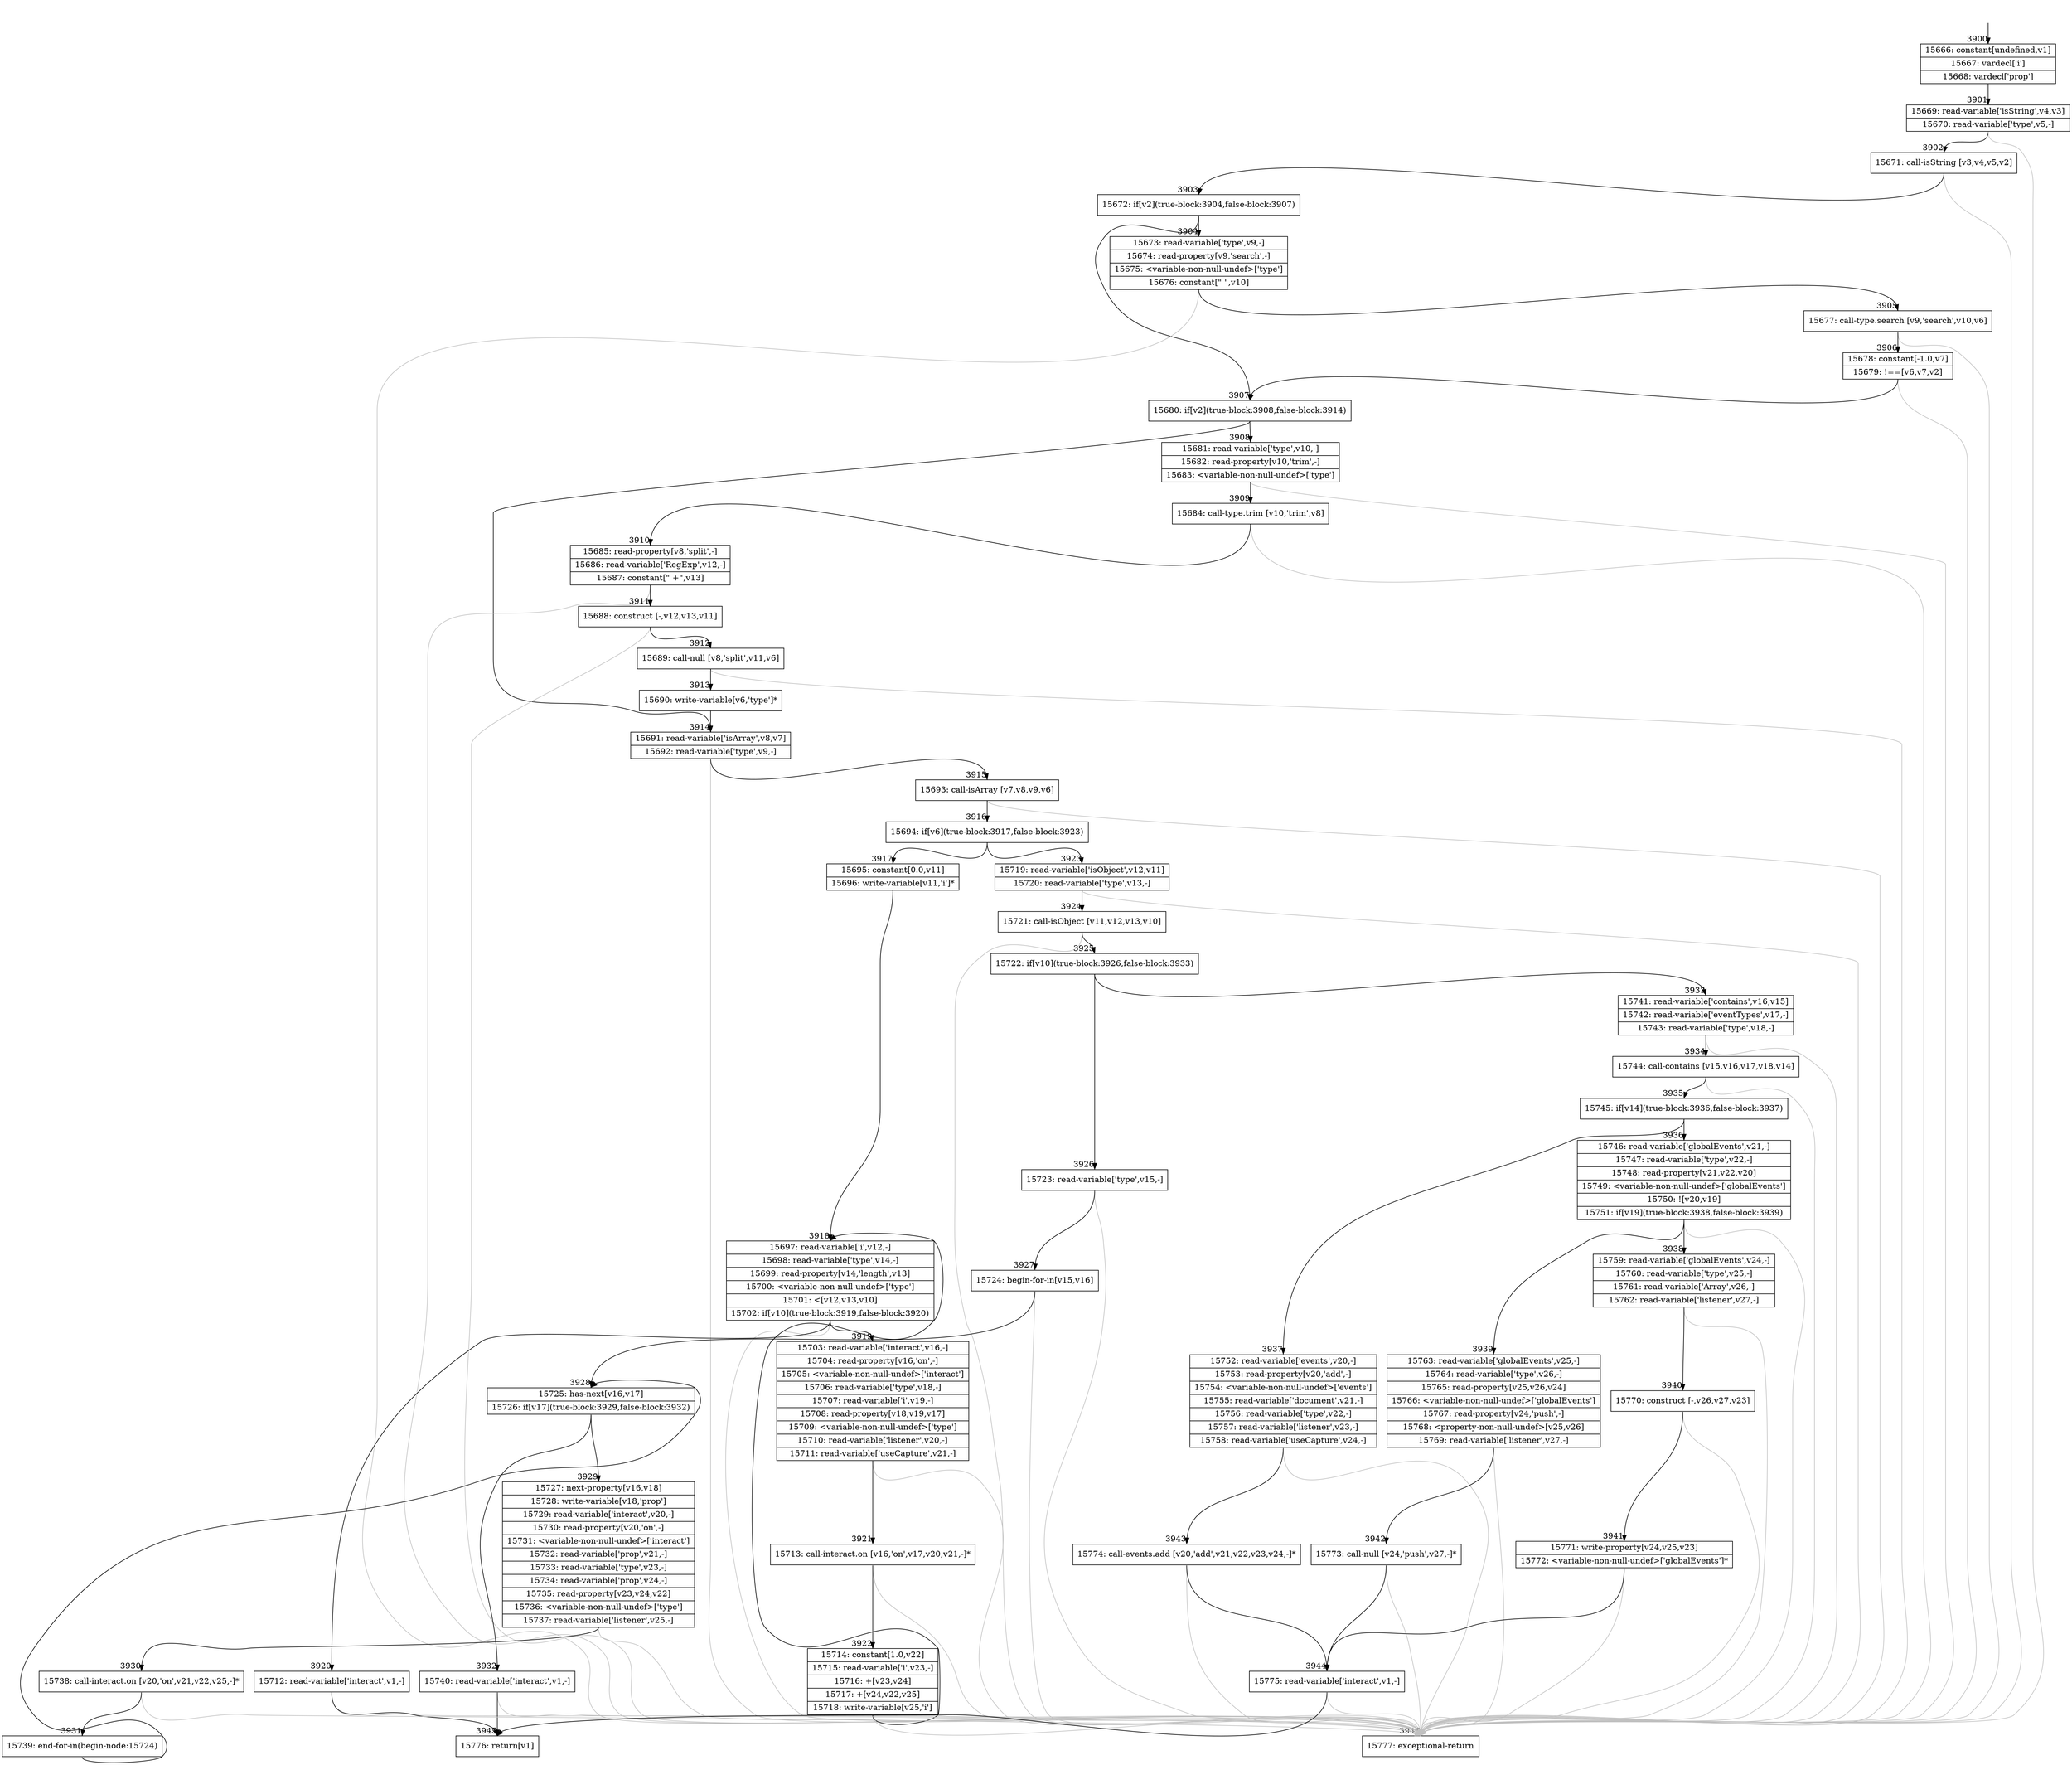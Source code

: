 digraph {
rankdir="TD"
BB_entry165[shape=none,label=""];
BB_entry165 -> BB3900 [tailport=s, headport=n, headlabel="    3900"]
BB3900 [shape=record label="{15666: constant[undefined,v1]|15667: vardecl['i']|15668: vardecl['prop']}" ] 
BB3900 -> BB3901 [tailport=s, headport=n, headlabel="      3901"]
BB3901 [shape=record label="{15669: read-variable['isString',v4,v3]|15670: read-variable['type',v5,-]}" ] 
BB3901 -> BB3902 [tailport=s, headport=n, headlabel="      3902"]
BB3901 -> BB3946 [tailport=s, headport=n, color=gray, headlabel="      3946"]
BB3902 [shape=record label="{15671: call-isString [v3,v4,v5,v2]}" ] 
BB3902 -> BB3903 [tailport=s, headport=n, headlabel="      3903"]
BB3902 -> BB3946 [tailport=s, headport=n, color=gray]
BB3903 [shape=record label="{15672: if[v2](true-block:3904,false-block:3907)}" ] 
BB3903 -> BB3907 [tailport=s, headport=n, headlabel="      3907"]
BB3903 -> BB3904 [tailport=s, headport=n, headlabel="      3904"]
BB3904 [shape=record label="{15673: read-variable['type',v9,-]|15674: read-property[v9,'search',-]|15675: \<variable-non-null-undef\>['type']|15676: constant[\" \",v10]}" ] 
BB3904 -> BB3905 [tailport=s, headport=n, headlabel="      3905"]
BB3904 -> BB3946 [tailport=s, headport=n, color=gray]
BB3905 [shape=record label="{15677: call-type.search [v9,'search',v10,v6]}" ] 
BB3905 -> BB3906 [tailport=s, headport=n, headlabel="      3906"]
BB3905 -> BB3946 [tailport=s, headport=n, color=gray]
BB3906 [shape=record label="{15678: constant[-1.0,v7]|15679: !==[v6,v7,v2]}" ] 
BB3906 -> BB3907 [tailport=s, headport=n]
BB3906 -> BB3946 [tailport=s, headport=n, color=gray]
BB3907 [shape=record label="{15680: if[v2](true-block:3908,false-block:3914)}" ] 
BB3907 -> BB3908 [tailport=s, headport=n, headlabel="      3908"]
BB3907 -> BB3914 [tailport=s, headport=n, headlabel="      3914"]
BB3908 [shape=record label="{15681: read-variable['type',v10,-]|15682: read-property[v10,'trim',-]|15683: \<variable-non-null-undef\>['type']}" ] 
BB3908 -> BB3909 [tailport=s, headport=n, headlabel="      3909"]
BB3908 -> BB3946 [tailport=s, headport=n, color=gray]
BB3909 [shape=record label="{15684: call-type.trim [v10,'trim',v8]}" ] 
BB3909 -> BB3910 [tailport=s, headport=n, headlabel="      3910"]
BB3909 -> BB3946 [tailport=s, headport=n, color=gray]
BB3910 [shape=record label="{15685: read-property[v8,'split',-]|15686: read-variable['RegExp',v12,-]|15687: constant[\" +\",v13]}" ] 
BB3910 -> BB3911 [tailport=s, headport=n, headlabel="      3911"]
BB3910 -> BB3946 [tailport=s, headport=n, color=gray]
BB3911 [shape=record label="{15688: construct [-,v12,v13,v11]}" ] 
BB3911 -> BB3912 [tailport=s, headport=n, headlabel="      3912"]
BB3911 -> BB3946 [tailport=s, headport=n, color=gray]
BB3912 [shape=record label="{15689: call-null [v8,'split',v11,v6]}" ] 
BB3912 -> BB3913 [tailport=s, headport=n, headlabel="      3913"]
BB3912 -> BB3946 [tailport=s, headport=n, color=gray]
BB3913 [shape=record label="{15690: write-variable[v6,'type']*}" ] 
BB3913 -> BB3914 [tailport=s, headport=n]
BB3914 [shape=record label="{15691: read-variable['isArray',v8,v7]|15692: read-variable['type',v9,-]}" ] 
BB3914 -> BB3915 [tailport=s, headport=n, headlabel="      3915"]
BB3914 -> BB3946 [tailport=s, headport=n, color=gray]
BB3915 [shape=record label="{15693: call-isArray [v7,v8,v9,v6]}" ] 
BB3915 -> BB3916 [tailport=s, headport=n, headlabel="      3916"]
BB3915 -> BB3946 [tailport=s, headport=n, color=gray]
BB3916 [shape=record label="{15694: if[v6](true-block:3917,false-block:3923)}" ] 
BB3916 -> BB3917 [tailport=s, headport=n, headlabel="      3917"]
BB3916 -> BB3923 [tailport=s, headport=n, headlabel="      3923"]
BB3917 [shape=record label="{15695: constant[0.0,v11]|15696: write-variable[v11,'i']*}" ] 
BB3917 -> BB3918 [tailport=s, headport=n, headlabel="      3918"]
BB3918 [shape=record label="{15697: read-variable['i',v12,-]|15698: read-variable['type',v14,-]|15699: read-property[v14,'length',v13]|15700: \<variable-non-null-undef\>['type']|15701: \<[v12,v13,v10]|15702: if[v10](true-block:3919,false-block:3920)}" ] 
BB3918 -> BB3919 [tailport=s, headport=n, headlabel="      3919"]
BB3918 -> BB3920 [tailport=s, headport=n, headlabel="      3920"]
BB3918 -> BB3946 [tailport=s, headport=n, color=gray]
BB3919 [shape=record label="{15703: read-variable['interact',v16,-]|15704: read-property[v16,'on',-]|15705: \<variable-non-null-undef\>['interact']|15706: read-variable['type',v18,-]|15707: read-variable['i',v19,-]|15708: read-property[v18,v19,v17]|15709: \<variable-non-null-undef\>['type']|15710: read-variable['listener',v20,-]|15711: read-variable['useCapture',v21,-]}" ] 
BB3919 -> BB3921 [tailport=s, headport=n, headlabel="      3921"]
BB3919 -> BB3946 [tailport=s, headport=n, color=gray]
BB3920 [shape=record label="{15712: read-variable['interact',v1,-]}" ] 
BB3920 -> BB3945 [tailport=s, headport=n, headlabel="      3945"]
BB3920 -> BB3946 [tailport=s, headport=n, color=gray]
BB3921 [shape=record label="{15713: call-interact.on [v16,'on',v17,v20,v21,-]*}" ] 
BB3921 -> BB3922 [tailport=s, headport=n, headlabel="      3922"]
BB3921 -> BB3946 [tailport=s, headport=n, color=gray]
BB3922 [shape=record label="{15714: constant[1.0,v22]|15715: read-variable['i',v23,-]|15716: +[v23,v24]|15717: +[v24,v22,v25]|15718: write-variable[v25,'i']}" ] 
BB3922 -> BB3918 [tailport=s, headport=n]
BB3922 -> BB3946 [tailport=s, headport=n, color=gray]
BB3923 [shape=record label="{15719: read-variable['isObject',v12,v11]|15720: read-variable['type',v13,-]}" ] 
BB3923 -> BB3924 [tailport=s, headport=n, headlabel="      3924"]
BB3923 -> BB3946 [tailport=s, headport=n, color=gray]
BB3924 [shape=record label="{15721: call-isObject [v11,v12,v13,v10]}" ] 
BB3924 -> BB3925 [tailport=s, headport=n, headlabel="      3925"]
BB3924 -> BB3946 [tailport=s, headport=n, color=gray]
BB3925 [shape=record label="{15722: if[v10](true-block:3926,false-block:3933)}" ] 
BB3925 -> BB3926 [tailport=s, headport=n, headlabel="      3926"]
BB3925 -> BB3933 [tailport=s, headport=n, headlabel="      3933"]
BB3926 [shape=record label="{15723: read-variable['type',v15,-]}" ] 
BB3926 -> BB3927 [tailport=s, headport=n, headlabel="      3927"]
BB3926 -> BB3946 [tailport=s, headport=n, color=gray]
BB3927 [shape=record label="{15724: begin-for-in[v15,v16]}" ] 
BB3927 -> BB3928 [tailport=s, headport=n, headlabel="      3928"]
BB3927 -> BB3946 [tailport=s, headport=n, color=gray]
BB3928 [shape=record label="{15725: has-next[v16,v17]|15726: if[v17](true-block:3929,false-block:3932)}" ] 
BB3928 -> BB3929 [tailport=s, headport=n, headlabel="      3929"]
BB3928 -> BB3932 [tailport=s, headport=n, headlabel="      3932"]
BB3929 [shape=record label="{15727: next-property[v16,v18]|15728: write-variable[v18,'prop']|15729: read-variable['interact',v20,-]|15730: read-property[v20,'on',-]|15731: \<variable-non-null-undef\>['interact']|15732: read-variable['prop',v21,-]|15733: read-variable['type',v23,-]|15734: read-variable['prop',v24,-]|15735: read-property[v23,v24,v22]|15736: \<variable-non-null-undef\>['type']|15737: read-variable['listener',v25,-]}" ] 
BB3929 -> BB3930 [tailport=s, headport=n, headlabel="      3930"]
BB3929 -> BB3946 [tailport=s, headport=n, color=gray]
BB3930 [shape=record label="{15738: call-interact.on [v20,'on',v21,v22,v25,-]*}" ] 
BB3930 -> BB3931 [tailport=s, headport=n, headlabel="      3931"]
BB3930 -> BB3946 [tailport=s, headport=n, color=gray]
BB3931 [shape=record label="{15739: end-for-in(begin-node:15724)}" ] 
BB3931 -> BB3928 [tailport=s, headport=n]
BB3932 [shape=record label="{15740: read-variable['interact',v1,-]}" ] 
BB3932 -> BB3945 [tailport=s, headport=n]
BB3932 -> BB3946 [tailport=s, headport=n, color=gray]
BB3933 [shape=record label="{15741: read-variable['contains',v16,v15]|15742: read-variable['eventTypes',v17,-]|15743: read-variable['type',v18,-]}" ] 
BB3933 -> BB3934 [tailport=s, headport=n, headlabel="      3934"]
BB3933 -> BB3946 [tailport=s, headport=n, color=gray]
BB3934 [shape=record label="{15744: call-contains [v15,v16,v17,v18,v14]}" ] 
BB3934 -> BB3935 [tailport=s, headport=n, headlabel="      3935"]
BB3934 -> BB3946 [tailport=s, headport=n, color=gray]
BB3935 [shape=record label="{15745: if[v14](true-block:3936,false-block:3937)}" ] 
BB3935 -> BB3936 [tailport=s, headport=n, headlabel="      3936"]
BB3935 -> BB3937 [tailport=s, headport=n, headlabel="      3937"]
BB3936 [shape=record label="{15746: read-variable['globalEvents',v21,-]|15747: read-variable['type',v22,-]|15748: read-property[v21,v22,v20]|15749: \<variable-non-null-undef\>['globalEvents']|15750: ![v20,v19]|15751: if[v19](true-block:3938,false-block:3939)}" ] 
BB3936 -> BB3938 [tailport=s, headport=n, headlabel="      3938"]
BB3936 -> BB3939 [tailport=s, headport=n, headlabel="      3939"]
BB3936 -> BB3946 [tailport=s, headport=n, color=gray]
BB3937 [shape=record label="{15752: read-variable['events',v20,-]|15753: read-property[v20,'add',-]|15754: \<variable-non-null-undef\>['events']|15755: read-variable['document',v21,-]|15756: read-variable['type',v22,-]|15757: read-variable['listener',v23,-]|15758: read-variable['useCapture',v24,-]}" ] 
BB3937 -> BB3943 [tailport=s, headport=n, headlabel="      3943"]
BB3937 -> BB3946 [tailport=s, headport=n, color=gray]
BB3938 [shape=record label="{15759: read-variable['globalEvents',v24,-]|15760: read-variable['type',v25,-]|15761: read-variable['Array',v26,-]|15762: read-variable['listener',v27,-]}" ] 
BB3938 -> BB3940 [tailport=s, headport=n, headlabel="      3940"]
BB3938 -> BB3946 [tailport=s, headport=n, color=gray]
BB3939 [shape=record label="{15763: read-variable['globalEvents',v25,-]|15764: read-variable['type',v26,-]|15765: read-property[v25,v26,v24]|15766: \<variable-non-null-undef\>['globalEvents']|15767: read-property[v24,'push',-]|15768: \<property-non-null-undef\>[v25,v26]|15769: read-variable['listener',v27,-]}" ] 
BB3939 -> BB3942 [tailport=s, headport=n, headlabel="      3942"]
BB3939 -> BB3946 [tailport=s, headport=n, color=gray]
BB3940 [shape=record label="{15770: construct [-,v26,v27,v23]}" ] 
BB3940 -> BB3941 [tailport=s, headport=n, headlabel="      3941"]
BB3940 -> BB3946 [tailport=s, headport=n, color=gray]
BB3941 [shape=record label="{15771: write-property[v24,v25,v23]|15772: \<variable-non-null-undef\>['globalEvents']*}" ] 
BB3941 -> BB3944 [tailport=s, headport=n, headlabel="      3944"]
BB3941 -> BB3946 [tailport=s, headport=n, color=gray]
BB3942 [shape=record label="{15773: call-null [v24,'push',v27,-]*}" ] 
BB3942 -> BB3944 [tailport=s, headport=n]
BB3942 -> BB3946 [tailport=s, headport=n, color=gray]
BB3943 [shape=record label="{15774: call-events.add [v20,'add',v21,v22,v23,v24,-]*}" ] 
BB3943 -> BB3944 [tailport=s, headport=n]
BB3943 -> BB3946 [tailport=s, headport=n, color=gray]
BB3944 [shape=record label="{15775: read-variable['interact',v1,-]}" ] 
BB3944 -> BB3945 [tailport=s, headport=n]
BB3944 -> BB3946 [tailport=s, headport=n, color=gray]
BB3945 [shape=record label="{15776: return[v1]}" ] 
BB3946 [shape=record label="{15777: exceptional-return}" ] 
//#$~ 5304
}
